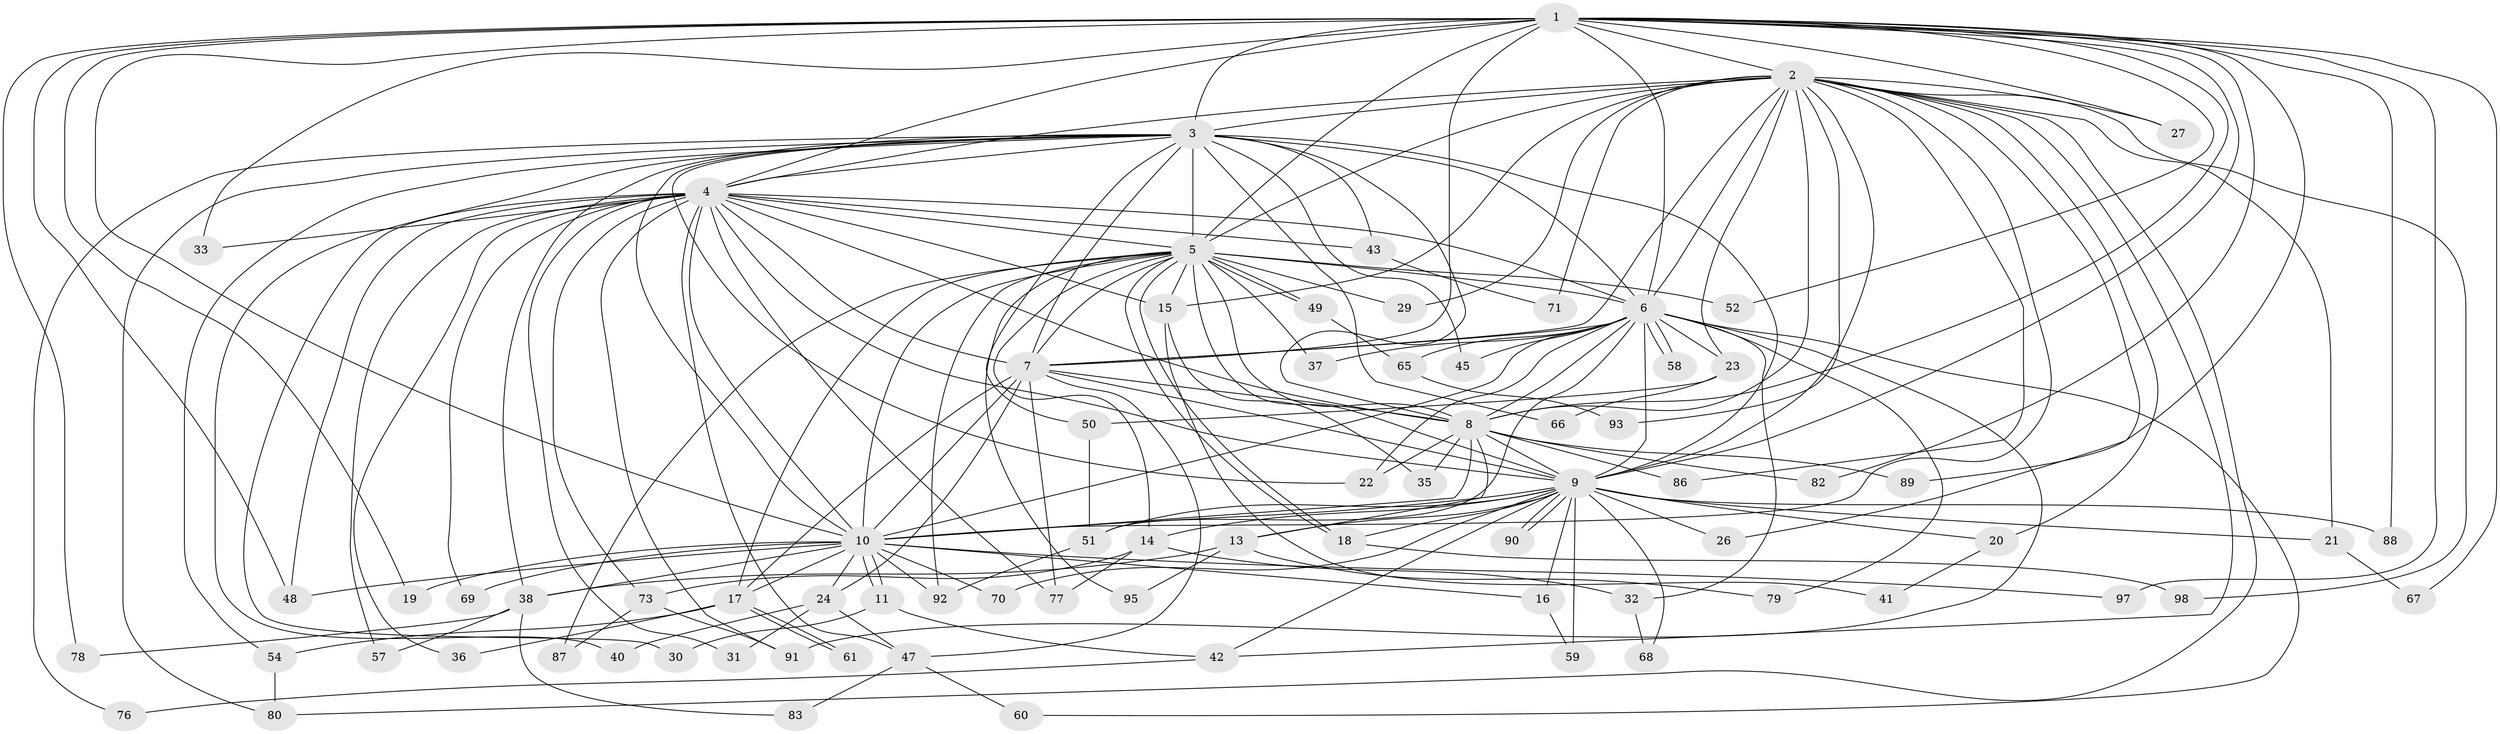 // Generated by graph-tools (version 1.1) at 2025/51/02/27/25 19:51:46]
// undirected, 77 vertices, 192 edges
graph export_dot {
graph [start="1"]
  node [color=gray90,style=filled];
  1 [super="+34"];
  2 [super="+39"];
  3 [super="+44"];
  4 [super="+74"];
  5 [super="+85"];
  6 [super="+53"];
  7 [super="+72"];
  8 [super="+12"];
  9 [super="+28"];
  10 [super="+46"];
  11;
  13 [super="+63"];
  14;
  15 [super="+84"];
  16;
  17 [super="+25"];
  18 [super="+55"];
  19;
  20;
  21;
  22 [super="+75"];
  23;
  24;
  26;
  27;
  29;
  30;
  31;
  32;
  33;
  35;
  36;
  37;
  38;
  40;
  41;
  42 [super="+62"];
  43;
  45;
  47 [super="+99"];
  48 [super="+56"];
  49;
  50;
  51 [super="+64"];
  52;
  54;
  57;
  58;
  59;
  60;
  61;
  65;
  66;
  67;
  68;
  69;
  70;
  71;
  73;
  76;
  77 [super="+81"];
  78;
  79;
  80 [super="+94"];
  82;
  83;
  86;
  87;
  88;
  89;
  90;
  91 [super="+100"];
  92 [super="+96"];
  93;
  95;
  97;
  98;
  1 -- 2;
  1 -- 3 [weight=2];
  1 -- 4;
  1 -- 5;
  1 -- 6;
  1 -- 7 [weight=2];
  1 -- 8;
  1 -- 9;
  1 -- 10;
  1 -- 19;
  1 -- 27;
  1 -- 33;
  1 -- 48;
  1 -- 52;
  1 -- 67;
  1 -- 78;
  1 -- 82;
  1 -- 88;
  1 -- 89;
  1 -- 97;
  2 -- 3 [weight=2];
  2 -- 4;
  2 -- 5 [weight=2];
  2 -- 6;
  2 -- 7;
  2 -- 8;
  2 -- 9;
  2 -- 10;
  2 -- 15;
  2 -- 20;
  2 -- 21;
  2 -- 23;
  2 -- 26;
  2 -- 27;
  2 -- 29;
  2 -- 42;
  2 -- 71;
  2 -- 80;
  2 -- 93;
  2 -- 98;
  2 -- 86;
  3 -- 4;
  3 -- 5;
  3 -- 6;
  3 -- 7;
  3 -- 8;
  3 -- 9 [weight=2];
  3 -- 10;
  3 -- 22;
  3 -- 38;
  3 -- 40;
  3 -- 43;
  3 -- 45;
  3 -- 50;
  3 -- 54;
  3 -- 66;
  3 -- 76;
  3 -- 80;
  4 -- 5;
  4 -- 6 [weight=2];
  4 -- 7;
  4 -- 8;
  4 -- 9;
  4 -- 10;
  4 -- 15;
  4 -- 30;
  4 -- 31;
  4 -- 33;
  4 -- 36;
  4 -- 43;
  4 -- 47;
  4 -- 57;
  4 -- 69;
  4 -- 73;
  4 -- 91;
  4 -- 48;
  4 -- 77;
  5 -- 6;
  5 -- 7;
  5 -- 8;
  5 -- 9;
  5 -- 10;
  5 -- 14;
  5 -- 17;
  5 -- 18;
  5 -- 18;
  5 -- 29;
  5 -- 37;
  5 -- 49;
  5 -- 49;
  5 -- 52;
  5 -- 87;
  5 -- 95;
  5 -- 15;
  5 -- 92;
  6 -- 7;
  6 -- 8 [weight=2];
  6 -- 9;
  6 -- 10;
  6 -- 22;
  6 -- 23;
  6 -- 32;
  6 -- 37;
  6 -- 45;
  6 -- 58;
  6 -- 58;
  6 -- 60;
  6 -- 65;
  6 -- 79;
  6 -- 91;
  6 -- 51;
  7 -- 8;
  7 -- 9;
  7 -- 10 [weight=2];
  7 -- 24;
  7 -- 47;
  7 -- 77;
  7 -- 17;
  8 -- 9;
  8 -- 10;
  8 -- 35;
  8 -- 82;
  8 -- 86;
  8 -- 89;
  8 -- 13;
  8 -- 22;
  9 -- 10 [weight=2];
  9 -- 13;
  9 -- 14;
  9 -- 16;
  9 -- 20;
  9 -- 21;
  9 -- 26;
  9 -- 59;
  9 -- 68;
  9 -- 70;
  9 -- 88;
  9 -- 90;
  9 -- 90;
  9 -- 42;
  9 -- 51;
  9 -- 18;
  10 -- 11;
  10 -- 11;
  10 -- 16;
  10 -- 17;
  10 -- 19;
  10 -- 24;
  10 -- 38;
  10 -- 48;
  10 -- 69;
  10 -- 70;
  10 -- 92;
  10 -- 97;
  11 -- 30;
  11 -- 42;
  13 -- 79;
  13 -- 95;
  13 -- 38;
  14 -- 32;
  14 -- 73;
  14 -- 77;
  15 -- 35;
  15 -- 41;
  16 -- 59;
  17 -- 36;
  17 -- 54;
  17 -- 61;
  17 -- 61;
  18 -- 98;
  20 -- 41;
  21 -- 67;
  23 -- 50;
  23 -- 66;
  24 -- 31;
  24 -- 40;
  24 -- 47;
  32 -- 68;
  38 -- 57;
  38 -- 78;
  38 -- 83;
  42 -- 76;
  43 -- 71;
  47 -- 60;
  47 -- 83;
  49 -- 65;
  50 -- 51;
  51 -- 92;
  54 -- 80;
  65 -- 93;
  73 -- 87;
  73 -- 91;
}
